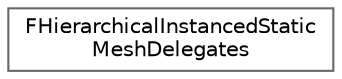 digraph "Graphical Class Hierarchy"
{
 // INTERACTIVE_SVG=YES
 // LATEX_PDF_SIZE
  bgcolor="transparent";
  edge [fontname=Helvetica,fontsize=10,labelfontname=Helvetica,labelfontsize=10];
  node [fontname=Helvetica,fontsize=10,shape=box,height=0.2,width=0.4];
  rankdir="LR";
  Node0 [id="Node000000",label="FHierarchicalInstancedStatic\lMeshDelegates",height=0.2,width=0.4,color="grey40", fillcolor="white", style="filled",URL="$d2/d72/structFHierarchicalInstancedStaticMeshDelegates.html",tooltip=" "];
}

